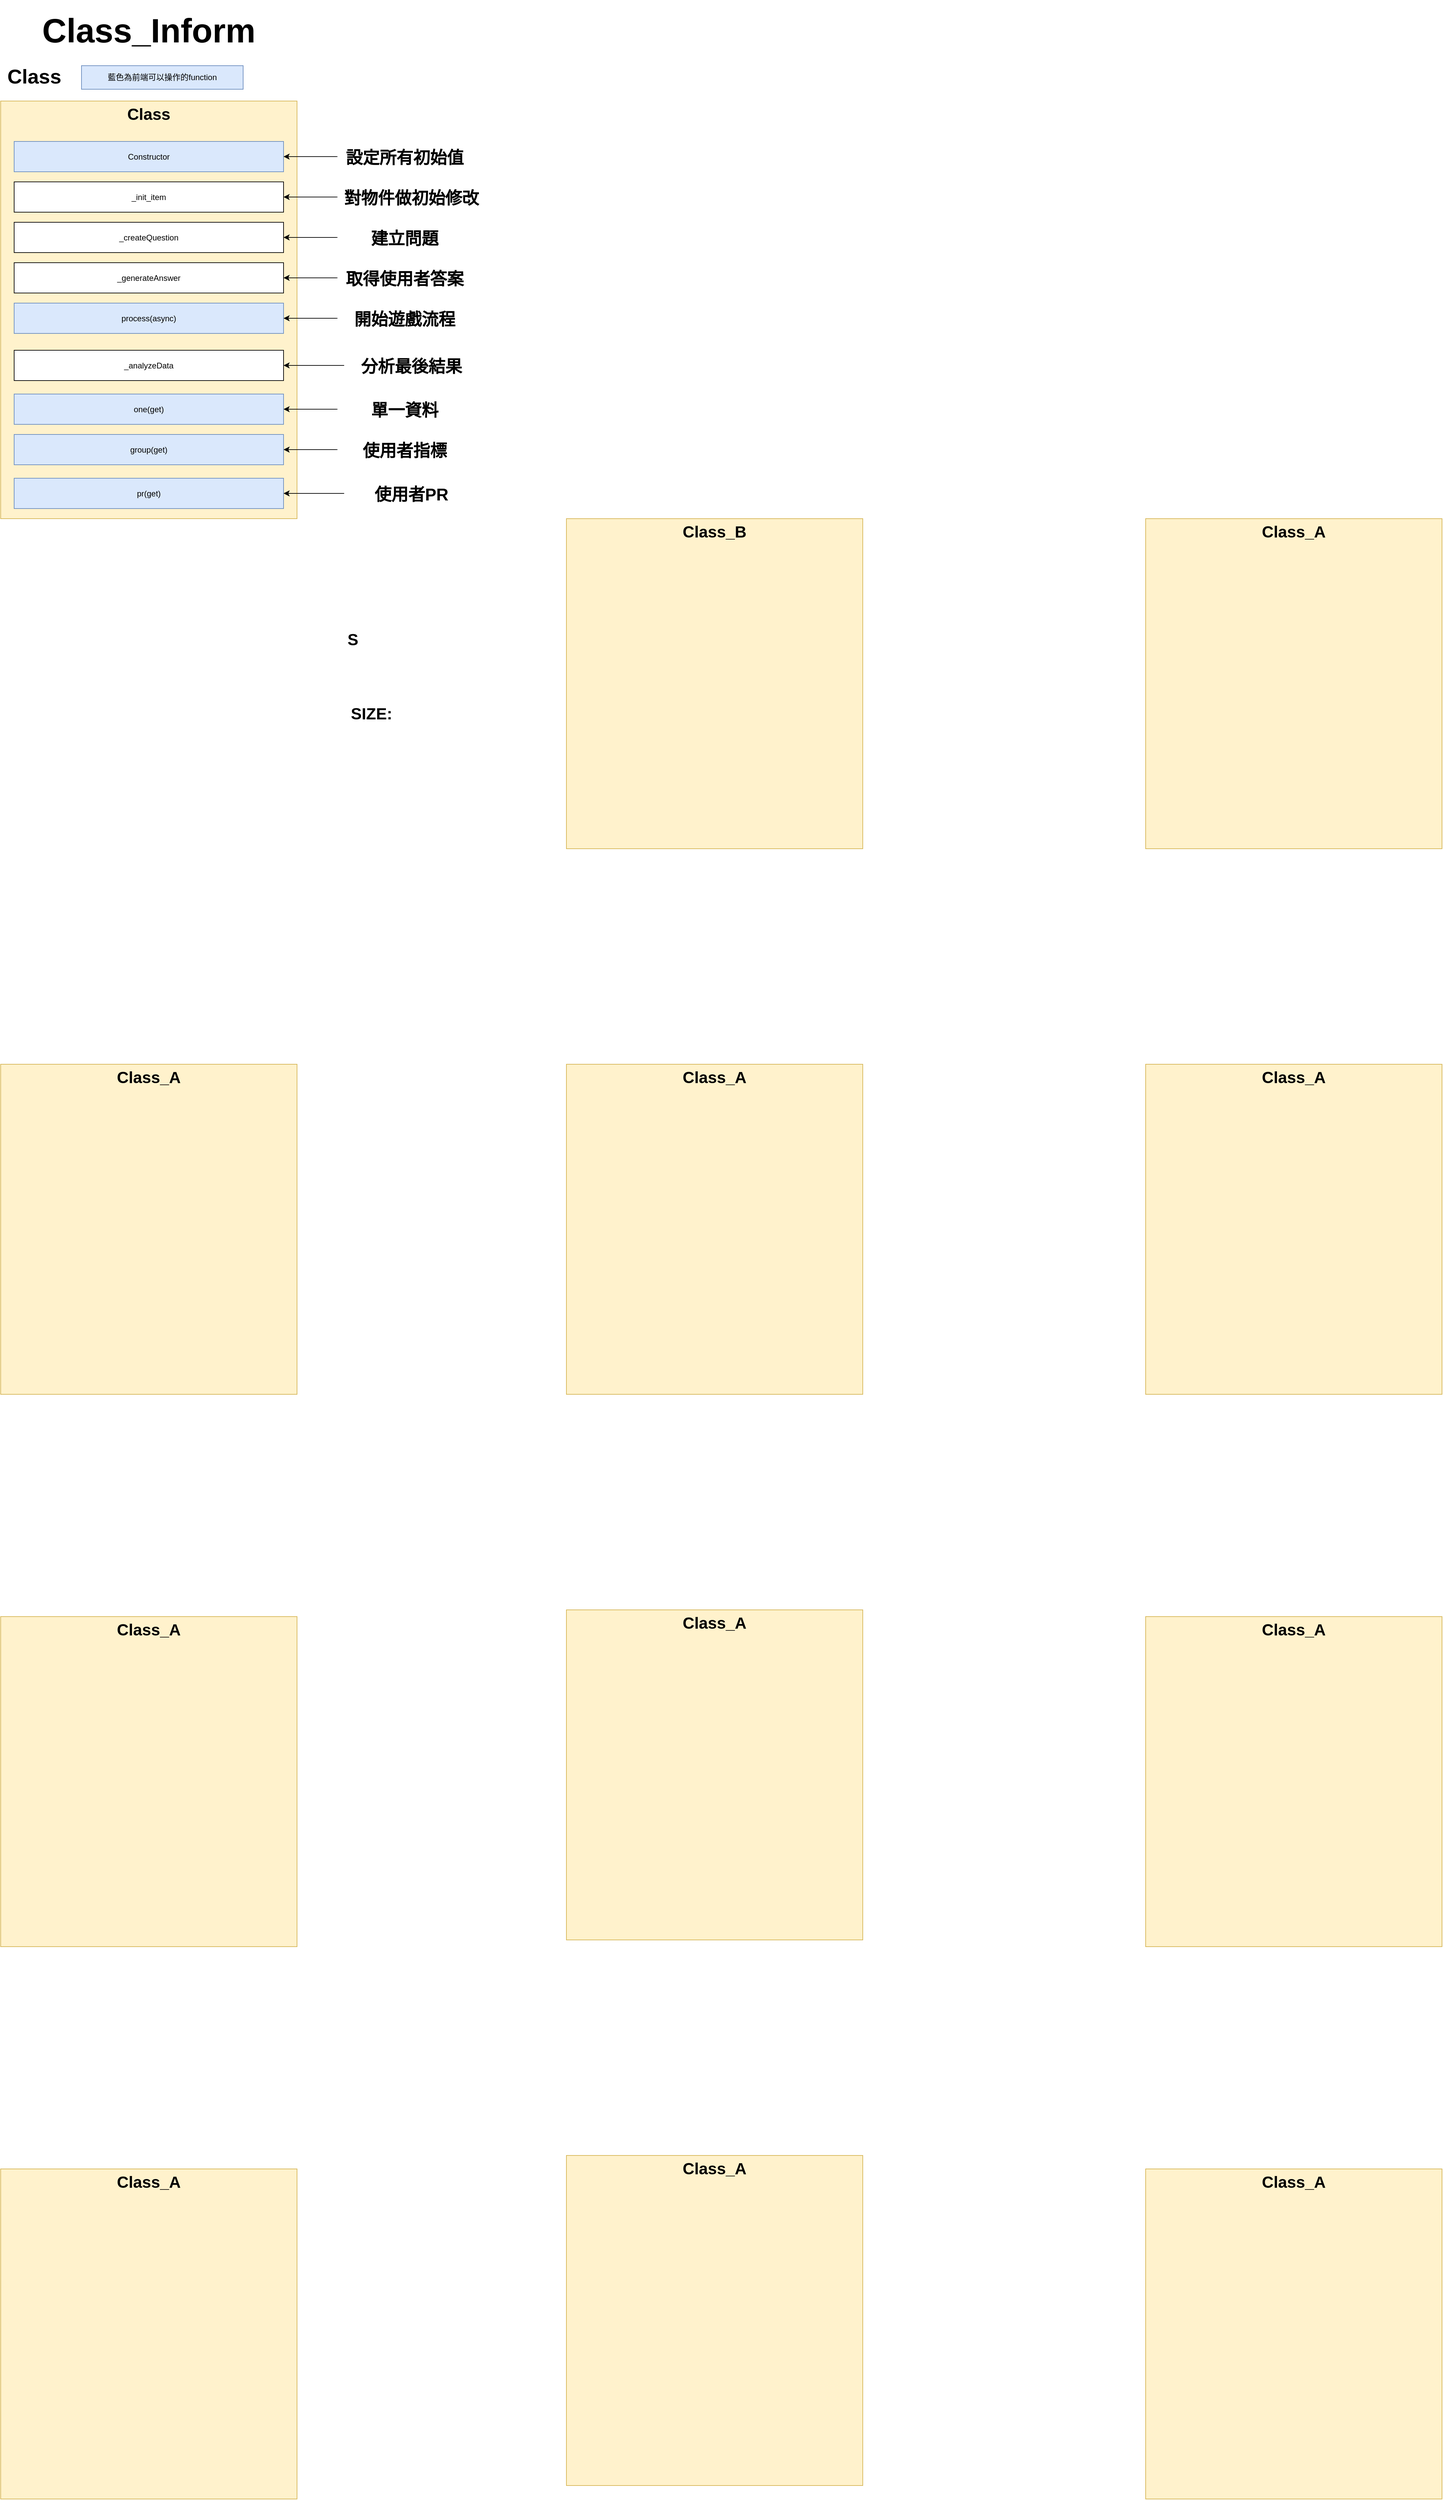 <mxfile version="13.9.7" type="github">
  <diagram id="WQAcjXIpZNMTp3BcP0Kd" name="Page-1">
    <mxGraphModel dx="2031" dy="1009" grid="1" gridSize="10" guides="1" tooltips="1" connect="1" arrows="1" fold="1" page="1" pageScale="1" pageWidth="827" pageHeight="1169" math="0" shadow="0">
      <root>
        <mxCell id="0" />
        <mxCell id="1" parent="0" />
        <mxCell id="fjH97hUWuP2khctFba_A-1" value="&lt;h1&gt;Class&lt;/h1&gt;&lt;div&gt;&lt;br&gt;&lt;/div&gt;" style="text;html=1;strokeColor=#d6b656;fillColor=#fff2cc;spacing=5;spacingTop=-20;whiteSpace=wrap;overflow=hidden;rounded=0;align=center;" parent="1" vertex="1">
          <mxGeometry x="40" y="150" width="440" height="620" as="geometry" />
        </mxCell>
        <mxCell id="fjH97hUWuP2khctFba_A-2" value="Constructor" style="rounded=0;whiteSpace=wrap;html=1;align=center;fillColor=#dae8fc;strokeColor=#6c8ebf;" parent="1" vertex="1">
          <mxGeometry x="60" y="210" width="400" height="45" as="geometry" />
        </mxCell>
        <mxCell id="fjH97hUWuP2khctFba_A-3" value="_init_item" style="rounded=0;whiteSpace=wrap;html=1;align=center;" parent="1" vertex="1">
          <mxGeometry x="60" y="270" width="400" height="45" as="geometry" />
        </mxCell>
        <mxCell id="fjH97hUWuP2khctFba_A-4" value="_createQuestion" style="rounded=0;whiteSpace=wrap;html=1;align=center;" parent="1" vertex="1">
          <mxGeometry x="60" y="330" width="400" height="45" as="geometry" />
        </mxCell>
        <mxCell id="fjH97hUWuP2khctFba_A-5" value="_generateAnswer" style="rounded=0;whiteSpace=wrap;html=1;align=center;" parent="1" vertex="1">
          <mxGeometry x="60" y="390" width="400" height="45" as="geometry" />
        </mxCell>
        <mxCell id="fjH97hUWuP2khctFba_A-6" value="process(async)" style="rounded=0;whiteSpace=wrap;html=1;align=center;fillColor=#dae8fc;strokeColor=#6c8ebf;" parent="1" vertex="1">
          <mxGeometry x="60" y="450" width="400" height="45" as="geometry" />
        </mxCell>
        <mxCell id="fjH97hUWuP2khctFba_A-7" value="one(get)" style="rounded=0;whiteSpace=wrap;html=1;align=center;fillColor=#dae8fc;strokeColor=#6c8ebf;" parent="1" vertex="1">
          <mxGeometry x="60" y="585" width="400" height="45" as="geometry" />
        </mxCell>
        <mxCell id="fjH97hUWuP2khctFba_A-8" value="group(get)" style="rounded=0;whiteSpace=wrap;html=1;align=center;fillColor=#dae8fc;strokeColor=#6c8ebf;" parent="1" vertex="1">
          <mxGeometry x="60" y="645" width="400" height="45" as="geometry" />
        </mxCell>
        <mxCell id="fjH97hUWuP2khctFba_A-14" value="" style="group" parent="1" vertex="1" connectable="0">
          <mxGeometry x="540" y="282.5" width="220" height="20" as="geometry" />
        </mxCell>
        <mxCell id="fjH97hUWuP2khctFba_A-15" value="&lt;span style=&quot;font-size: 25px&quot;&gt;&lt;b&gt;對物件做初始修改&lt;/b&gt;&lt;/span&gt;" style="text;html=1;strokeColor=none;fillColor=none;align=center;verticalAlign=middle;whiteSpace=wrap;rounded=0;" parent="fjH97hUWuP2khctFba_A-14" vertex="1">
          <mxGeometry width="220" height="20" as="geometry" />
        </mxCell>
        <mxCell id="fjH97hUWuP2khctFba_A-19" value="" style="group" parent="1" vertex="1" connectable="0">
          <mxGeometry x="540" y="342.5" width="200" height="20" as="geometry" />
        </mxCell>
        <mxCell id="fjH97hUWuP2khctFba_A-20" value="&lt;font size=&quot;1&quot;&gt;&lt;b style=&quot;font-size: 25px&quot;&gt;建立問題&lt;/b&gt;&lt;/font&gt;" style="text;html=1;strokeColor=none;fillColor=none;align=center;verticalAlign=middle;whiteSpace=wrap;rounded=0;" parent="fjH97hUWuP2khctFba_A-19" vertex="1">
          <mxGeometry width="200" height="20" as="geometry" />
        </mxCell>
        <mxCell id="fjH97hUWuP2khctFba_A-22" value="" style="group" parent="1" vertex="1" connectable="0">
          <mxGeometry x="540" y="402.5" width="200" height="20" as="geometry" />
        </mxCell>
        <mxCell id="fjH97hUWuP2khctFba_A-23" value="&lt;font size=&quot;1&quot;&gt;&lt;b style=&quot;font-size: 25px&quot;&gt;取得使用者答案&lt;/b&gt;&lt;/font&gt;" style="text;html=1;strokeColor=none;fillColor=none;align=center;verticalAlign=middle;whiteSpace=wrap;rounded=0;" parent="fjH97hUWuP2khctFba_A-22" vertex="1">
          <mxGeometry width="200" height="20" as="geometry" />
        </mxCell>
        <mxCell id="fjH97hUWuP2khctFba_A-34" style="edgeStyle=orthogonalEdgeStyle;rounded=0;orthogonalLoop=1;jettySize=auto;html=1;" parent="1" source="fjH97hUWuP2khctFba_A-25" target="fjH97hUWuP2khctFba_A-6" edge="1">
          <mxGeometry relative="1" as="geometry" />
        </mxCell>
        <mxCell id="fjH97hUWuP2khctFba_A-25" value="&lt;font size=&quot;1&quot;&gt;&lt;b style=&quot;font-size: 25px&quot;&gt;開始遊戲流程&lt;/b&gt;&lt;/font&gt;" style="text;html=1;strokeColor=none;fillColor=none;align=center;verticalAlign=middle;whiteSpace=wrap;rounded=0;" parent="1" vertex="1">
          <mxGeometry x="540" y="462.5" width="200" height="20" as="geometry" />
        </mxCell>
        <mxCell id="fjH97hUWuP2khctFba_A-30" style="edgeStyle=orthogonalEdgeStyle;rounded=0;orthogonalLoop=1;jettySize=auto;html=1;" parent="1" source="fjH97hUWuP2khctFba_A-10" target="fjH97hUWuP2khctFba_A-2" edge="1">
          <mxGeometry relative="1" as="geometry" />
        </mxCell>
        <mxCell id="fjH97hUWuP2khctFba_A-10" value="&lt;font size=&quot;1&quot;&gt;&lt;b style=&quot;font-size: 25px&quot;&gt;設定所有初始值&lt;/b&gt;&lt;/font&gt;" style="text;html=1;strokeColor=none;fillColor=none;align=center;verticalAlign=middle;whiteSpace=wrap;rounded=0;" parent="1" vertex="1">
          <mxGeometry x="540" y="222.5" width="200" height="20" as="geometry" />
        </mxCell>
        <mxCell id="fjH97hUWuP2khctFba_A-35" style="edgeStyle=orthogonalEdgeStyle;rounded=0;orthogonalLoop=1;jettySize=auto;html=1;" parent="1" source="fjH97hUWuP2khctFba_A-28" target="fjH97hUWuP2khctFba_A-7" edge="1">
          <mxGeometry relative="1" as="geometry" />
        </mxCell>
        <mxCell id="fjH97hUWuP2khctFba_A-28" value="&lt;font size=&quot;1&quot;&gt;&lt;b style=&quot;font-size: 25px&quot;&gt;單一資料&lt;/b&gt;&lt;/font&gt;" style="text;html=1;strokeColor=none;fillColor=none;align=center;verticalAlign=middle;whiteSpace=wrap;rounded=0;" parent="1" vertex="1">
          <mxGeometry x="540" y="597.5" width="200" height="20" as="geometry" />
        </mxCell>
        <mxCell id="fjH97hUWuP2khctFba_A-36" style="edgeStyle=orthogonalEdgeStyle;rounded=0;orthogonalLoop=1;jettySize=auto;html=1;entryX=1;entryY=0.5;entryDx=0;entryDy=0;" parent="1" source="fjH97hUWuP2khctFba_A-29" target="fjH97hUWuP2khctFba_A-8" edge="1">
          <mxGeometry relative="1" as="geometry" />
        </mxCell>
        <mxCell id="fjH97hUWuP2khctFba_A-29" value="&lt;span style=&quot;font-size: 25px&quot;&gt;&lt;b&gt;使用者指標&lt;/b&gt;&lt;/span&gt;" style="text;html=1;strokeColor=none;fillColor=none;align=center;verticalAlign=middle;whiteSpace=wrap;rounded=0;" parent="1" vertex="1">
          <mxGeometry x="540" y="657.5" width="200" height="20" as="geometry" />
        </mxCell>
        <mxCell id="fjH97hUWuP2khctFba_A-31" style="edgeStyle=orthogonalEdgeStyle;rounded=0;orthogonalLoop=1;jettySize=auto;html=1;entryX=1;entryY=0.5;entryDx=0;entryDy=0;" parent="1" source="fjH97hUWuP2khctFba_A-15" target="fjH97hUWuP2khctFba_A-3" edge="1">
          <mxGeometry relative="1" as="geometry" />
        </mxCell>
        <mxCell id="fjH97hUWuP2khctFba_A-32" style="edgeStyle=orthogonalEdgeStyle;rounded=0;orthogonalLoop=1;jettySize=auto;html=1;entryX=1;entryY=0.5;entryDx=0;entryDy=0;" parent="1" source="fjH97hUWuP2khctFba_A-20" target="fjH97hUWuP2khctFba_A-4" edge="1">
          <mxGeometry relative="1" as="geometry" />
        </mxCell>
        <mxCell id="fjH97hUWuP2khctFba_A-33" style="edgeStyle=orthogonalEdgeStyle;rounded=0;orthogonalLoop=1;jettySize=auto;html=1;" parent="1" source="fjH97hUWuP2khctFba_A-23" target="fjH97hUWuP2khctFba_A-5" edge="1">
          <mxGeometry relative="1" as="geometry" />
        </mxCell>
        <mxCell id="fjH97hUWuP2khctFba_A-37" value="&lt;h1&gt;&lt;font style=&quot;font-size: 50px&quot;&gt;Class_Inform&lt;/font&gt;&lt;/h1&gt;" style="text;html=1;strokeColor=none;fillColor=none;spacing=5;spacingTop=-20;whiteSpace=wrap;overflow=hidden;rounded=0;align=center;" parent="1" vertex="1">
          <mxGeometry x="75" y="10" width="370" height="70" as="geometry" />
        </mxCell>
        <mxCell id="fjH97hUWuP2khctFba_A-38" value="&lt;h1&gt;&lt;font style=&quot;font-size: 30px&quot;&gt;Class&lt;/font&gt;&lt;/h1&gt;" style="text;html=1;strokeColor=none;fillColor=none;spacing=5;spacingTop=-20;whiteSpace=wrap;overflow=hidden;rounded=0;align=center;" parent="1" vertex="1">
          <mxGeometry x="40" y="90" width="100" height="50" as="geometry" />
        </mxCell>
        <mxCell id="fjH97hUWuP2khctFba_A-41" value="藍色為前端可以操作的function" style="text;html=1;strokeColor=#6c8ebf;fillColor=#dae8fc;align=center;verticalAlign=middle;whiteSpace=wrap;rounded=0;" parent="1" vertex="1">
          <mxGeometry x="160" y="97.5" width="240" height="35" as="geometry" />
        </mxCell>
        <mxCell id="cU-9onNStM3FTs07uPG2-1" value="_analyzeData" style="rounded=0;whiteSpace=wrap;html=1;align=center;" parent="1" vertex="1">
          <mxGeometry x="60" y="520" width="400" height="45" as="geometry" />
        </mxCell>
        <mxCell id="cU-9onNStM3FTs07uPG2-3" value="" style="endArrow=classic;html=1;entryX=1;entryY=0.5;entryDx=0;entryDy=0;exitX=0;exitY=0.5;exitDx=0;exitDy=0;" parent="1" source="cU-9onNStM3FTs07uPG2-4" target="cU-9onNStM3FTs07uPG2-1" edge="1">
          <mxGeometry width="50" height="50" relative="1" as="geometry">
            <mxPoint x="590" y="550" as="sourcePoint" />
            <mxPoint x="440" y="510" as="targetPoint" />
          </mxGeometry>
        </mxCell>
        <mxCell id="cU-9onNStM3FTs07uPG2-4" value="&lt;font size=&quot;1&quot;&gt;&lt;b style=&quot;font-size: 25px&quot;&gt;分析最後結果&lt;/b&gt;&lt;/font&gt;" style="text;html=1;strokeColor=none;fillColor=none;align=center;verticalAlign=middle;whiteSpace=wrap;rounded=0;" parent="1" vertex="1">
          <mxGeometry x="550" y="532.5" width="200" height="20" as="geometry" />
        </mxCell>
        <mxCell id="cU-9onNStM3FTs07uPG2-5" value="&lt;h1&gt;S&lt;/h1&gt;" style="text;html=1;strokeColor=none;fillColor=none;spacing=5;spacingTop=-20;whiteSpace=wrap;overflow=hidden;rounded=0;" parent="1" vertex="1">
          <mxGeometry x="550" y="930" width="190" height="120" as="geometry" />
        </mxCell>
        <mxCell id="cU-9onNStM3FTs07uPG2-6" value="&lt;h1&gt;Class_B&lt;/h1&gt;" style="text;html=1;strokeColor=#d6b656;fillColor=#fff2cc;spacing=5;spacingTop=-20;whiteSpace=wrap;overflow=hidden;rounded=0;align=center;" parent="1" vertex="1">
          <mxGeometry x="880" y="770" width="440" height="490" as="geometry" />
        </mxCell>
        <mxCell id="cU-9onNStM3FTs07uPG2-7" value="&lt;h1&gt;Class_A&lt;/h1&gt;&lt;div&gt;&lt;br&gt;&lt;/div&gt;" style="text;html=1;strokeColor=#d6b656;fillColor=#fff2cc;spacing=5;spacingTop=-20;whiteSpace=wrap;overflow=hidden;rounded=0;align=center;" parent="1" vertex="1">
          <mxGeometry x="1740" y="770" width="440" height="490" as="geometry" />
        </mxCell>
        <mxCell id="cU-9onNStM3FTs07uPG2-8" value="&lt;h1&gt;Class_A&lt;/h1&gt;&lt;div&gt;&lt;br&gt;&lt;/div&gt;" style="text;html=1;strokeColor=#d6b656;fillColor=#fff2cc;spacing=5;spacingTop=-20;whiteSpace=wrap;overflow=hidden;rounded=0;align=center;" parent="1" vertex="1">
          <mxGeometry x="40" y="1580" width="440" height="490" as="geometry" />
        </mxCell>
        <mxCell id="cU-9onNStM3FTs07uPG2-9" value="&lt;h1&gt;Class_A&lt;/h1&gt;&lt;div&gt;&lt;br&gt;&lt;/div&gt;" style="text;html=1;strokeColor=#d6b656;fillColor=#fff2cc;spacing=5;spacingTop=-20;whiteSpace=wrap;overflow=hidden;rounded=0;align=center;" parent="1" vertex="1">
          <mxGeometry x="880" y="1580" width="440" height="490" as="geometry" />
        </mxCell>
        <mxCell id="cU-9onNStM3FTs07uPG2-10" value="&lt;h1&gt;Class_A&lt;/h1&gt;&lt;div&gt;&lt;br&gt;&lt;/div&gt;" style="text;html=1;strokeColor=#d6b656;fillColor=#fff2cc;spacing=5;spacingTop=-20;whiteSpace=wrap;overflow=hidden;rounded=0;align=center;" parent="1" vertex="1">
          <mxGeometry x="1740" y="1580" width="440" height="490" as="geometry" />
        </mxCell>
        <mxCell id="cU-9onNStM3FTs07uPG2-11" value="&lt;h1&gt;Class_A&lt;/h1&gt;&lt;div&gt;&lt;br&gt;&lt;/div&gt;" style="text;html=1;strokeColor=#d6b656;fillColor=#fff2cc;spacing=5;spacingTop=-20;whiteSpace=wrap;overflow=hidden;rounded=0;align=center;" parent="1" vertex="1">
          <mxGeometry x="40" y="2400" width="440" height="490" as="geometry" />
        </mxCell>
        <mxCell id="cU-9onNStM3FTs07uPG2-12" value="&lt;h1&gt;Class_A&lt;/h1&gt;&lt;div&gt;&lt;br&gt;&lt;/div&gt;" style="text;html=1;strokeColor=#d6b656;fillColor=#fff2cc;spacing=5;spacingTop=-20;whiteSpace=wrap;overflow=hidden;rounded=0;align=center;" parent="1" vertex="1">
          <mxGeometry x="880" y="2390" width="440" height="490" as="geometry" />
        </mxCell>
        <mxCell id="cU-9onNStM3FTs07uPG2-13" value="&lt;h1&gt;Class_A&lt;/h1&gt;&lt;div&gt;&lt;br&gt;&lt;/div&gt;" style="text;html=1;strokeColor=#d6b656;fillColor=#fff2cc;spacing=5;spacingTop=-20;whiteSpace=wrap;overflow=hidden;rounded=0;align=center;" parent="1" vertex="1">
          <mxGeometry x="1740" y="2400" width="440" height="490" as="geometry" />
        </mxCell>
        <mxCell id="cU-9onNStM3FTs07uPG2-14" value="&lt;h1&gt;Class_A&lt;/h1&gt;&lt;div&gt;&lt;br&gt;&lt;/div&gt;" style="text;html=1;strokeColor=#d6b656;fillColor=#fff2cc;spacing=5;spacingTop=-20;whiteSpace=wrap;overflow=hidden;rounded=0;align=center;" parent="1" vertex="1">
          <mxGeometry x="40" y="3220" width="440" height="490" as="geometry" />
        </mxCell>
        <mxCell id="cU-9onNStM3FTs07uPG2-15" value="&lt;h1&gt;Class_A&lt;/h1&gt;&lt;div&gt;&lt;br&gt;&lt;/div&gt;" style="text;html=1;strokeColor=#d6b656;fillColor=#fff2cc;spacing=5;spacingTop=-20;whiteSpace=wrap;overflow=hidden;rounded=0;align=center;" parent="1" vertex="1">
          <mxGeometry x="880" y="3200" width="440" height="490" as="geometry" />
        </mxCell>
        <mxCell id="cU-9onNStM3FTs07uPG2-16" value="&lt;h1&gt;Class_A&lt;/h1&gt;&lt;div&gt;&lt;br&gt;&lt;/div&gt;" style="text;html=1;strokeColor=#d6b656;fillColor=#fff2cc;spacing=5;spacingTop=-20;whiteSpace=wrap;overflow=hidden;rounded=0;align=center;" parent="1" vertex="1">
          <mxGeometry x="1740" y="3220" width="440" height="490" as="geometry" />
        </mxCell>
        <mxCell id="cU-9onNStM3FTs07uPG2-17" value="&lt;h1&gt;SIZE:&lt;/h1&gt;&lt;div&gt;&lt;br&gt;&lt;/div&gt;" style="text;html=1;strokeColor=none;fillColor=none;spacing=5;spacingTop=-20;whiteSpace=wrap;overflow=hidden;rounded=0;" parent="1" vertex="1">
          <mxGeometry x="555" y="1040" width="190" height="120" as="geometry" />
        </mxCell>
        <mxCell id="BxLNeUNZ9k4gtQl6i_0a-1" value="pr(get)" style="rounded=0;whiteSpace=wrap;html=1;align=center;fillColor=#dae8fc;strokeColor=#6c8ebf;" vertex="1" parent="1">
          <mxGeometry x="60" y="710" width="400" height="45" as="geometry" />
        </mxCell>
        <mxCell id="BxLNeUNZ9k4gtQl6i_0a-6" value="" style="edgeStyle=orthogonalEdgeStyle;rounded=0;orthogonalLoop=1;jettySize=auto;html=1;" edge="1" parent="1" source="BxLNeUNZ9k4gtQl6i_0a-3" target="BxLNeUNZ9k4gtQl6i_0a-1">
          <mxGeometry relative="1" as="geometry" />
        </mxCell>
        <mxCell id="BxLNeUNZ9k4gtQl6i_0a-3" value="&lt;span style=&quot;font-size: 25px&quot;&gt;&lt;b&gt;使用者PR&lt;/b&gt;&lt;/span&gt;" style="text;html=1;strokeColor=none;fillColor=none;align=center;verticalAlign=middle;whiteSpace=wrap;rounded=0;" vertex="1" parent="1">
          <mxGeometry x="550" y="722.5" width="200" height="20" as="geometry" />
        </mxCell>
      </root>
    </mxGraphModel>
  </diagram>
</mxfile>

